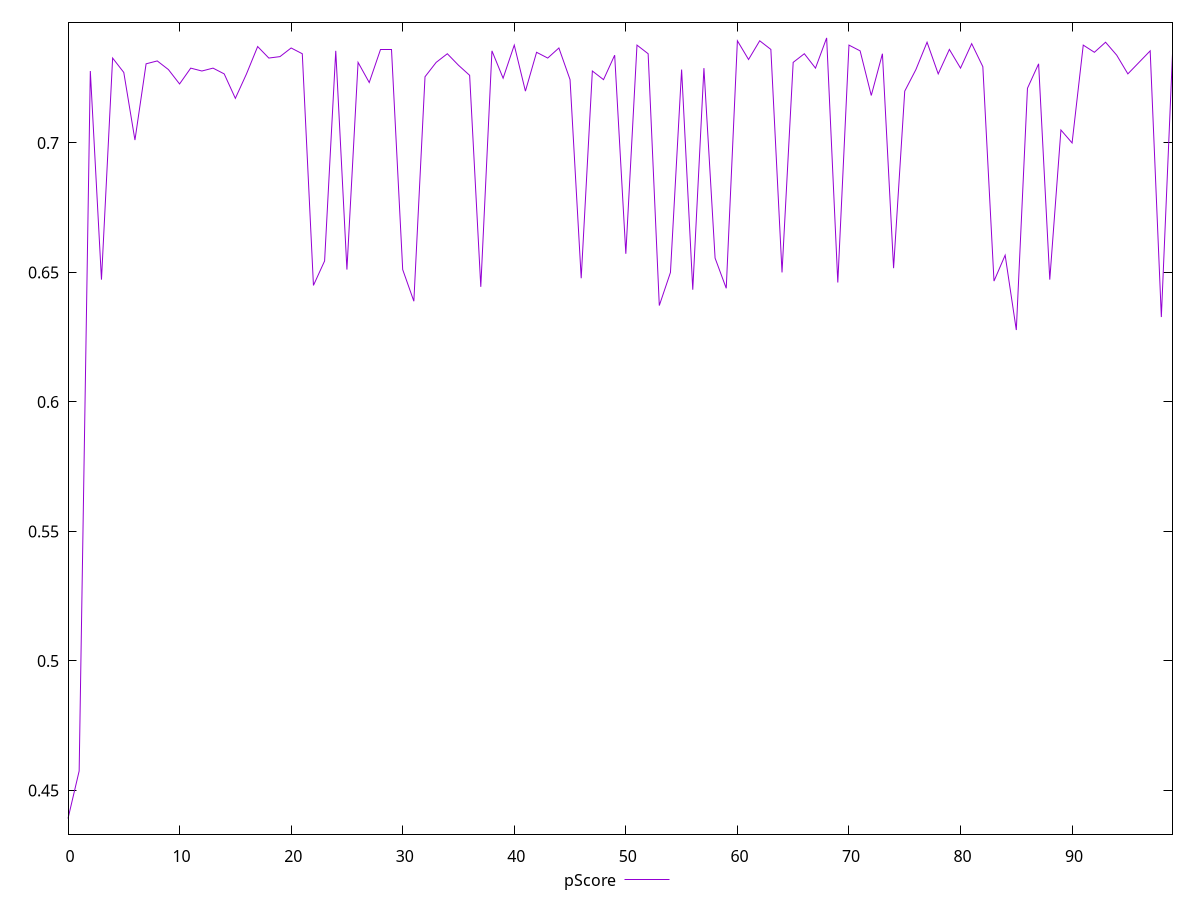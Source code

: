reset

$pScore <<EOF
0 0.4391764705882353
1 0.45752941176470585
2 0.7277777777777777
3 0.6472222222222223
4 0.7327777777777778
5 0.7272222222222222
6 0.7011111111111111
7 0.7305555555555555
8 0.7316666666666667
9 0.7283333333333333
10 0.7227777777777777
11 0.7288888888888889
12 0.7277777777777777
13 0.7288888888888889
14 0.7266666666666667
15 0.7172222222222222
16 0.7266666666666667
17 0.7372222222222222
18 0.7327777777777778
19 0.7333333333333333
20 0.7366666666666667
21 0.7344444444444445
22 0.645
23 0.6544444444444444
24 0.7355555555555555
25 0.6511111111111111
26 0.7311111111111112
27 0.7233333333333334
28 0.7361111111111112
29 0.7361111111111112
30 0.6511111111111111
31 0.6388888888888888
32 0.7255555555555555
33 0.7311111111111112
34 0.7344444444444445
35 0.73
36 0.7261111111111112
37 0.6444444444444445
38 0.7355555555555555
39 0.725
40 0.7377777777777778
41 0.72
42 0.735
43 0.7327777777777778
44 0.7366666666666667
45 0.7244444444444444
46 0.6477777777777778
47 0.7277777777777777
48 0.7244444444444444
49 0.7338888888888889
50 0.6572222222222223
51 0.7377777777777778
52 0.7344444444444445
53 0.6372222222222222
54 0.65
55 0.7283333333333333
56 0.6433333333333333
57 0.7288888888888889
58 0.6555555555555556
59 0.6438888888888888
60 0.7394444444444445
61 0.7322222222222222
62 0.7394444444444445
63 0.7361111111111112
64 0.65
65 0.7311111111111112
66 0.7344444444444445
67 0.7288888888888889
68 0.7405555555555555
69 0.6461111111111111
70 0.7377777777777778
71 0.7355555555555555
72 0.7183333333333334
73 0.7344444444444445
74 0.6516666666666666
75 0.72
76 0.7283333333333333
77 0.7388888888888889
78 0.7266666666666667
79 0.7361111111111112
80 0.7288888888888889
81 0.7383333333333333
82 0.7294444444444445
83 0.6466666666666667
84 0.6566666666666666
85 0.6277777777777778
86 0.7211111111111111
87 0.7305555555555555
88 0.6472222222222223
89 0.705
90 0.7
91 0.7377777777777778
92 0.735
93 0.7388888888888889
94 0.7338888888888889
95 0.7266666666666667
96 0.7311111111111112
97 0.7355555555555555
98 0.6327777777777778
99 0.7344444444444445
EOF

set key outside below
set xrange [0:99]
set yrange [0.43314888888888886:0.7465831372549019]
set trange [0.43314888888888886:0.7465831372549019]
set terminal svg size 640, 500 enhanced background rgb 'white'
set output "report_00017_2021-02-10T15-08-03.406Z/render-blocking-resources/samples/pages+cached+noadtech+nomedia/pScore/values.svg"

plot $pScore title "pScore" with line

reset
